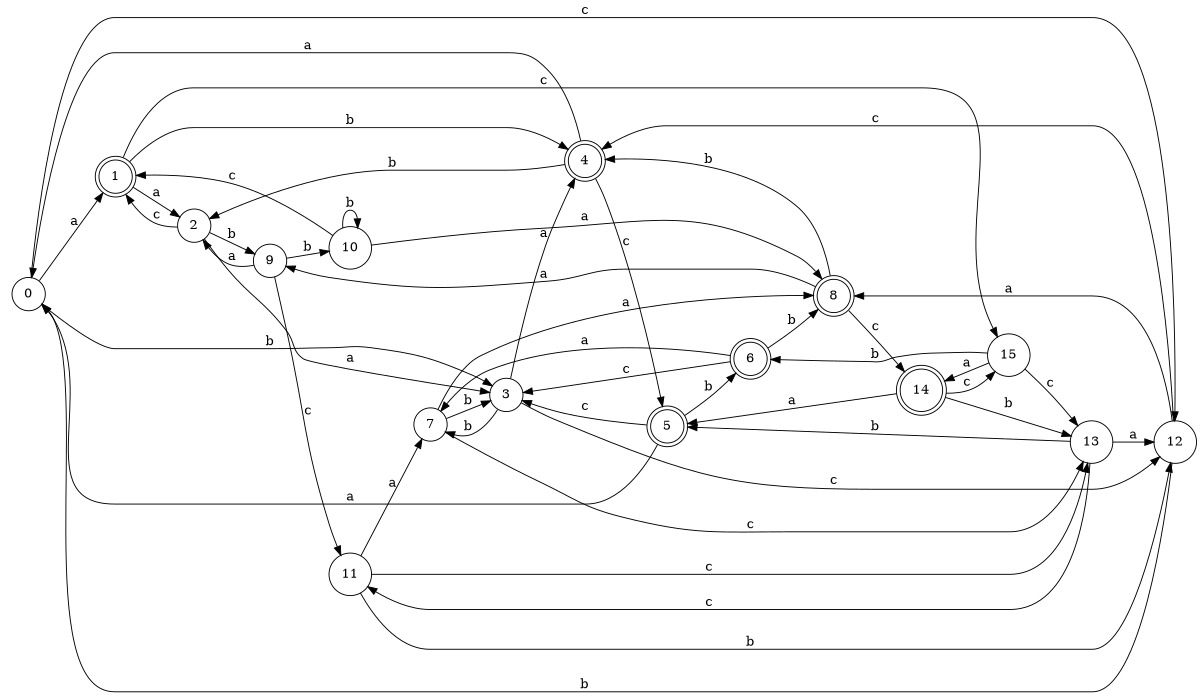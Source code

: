 digraph n13_6 {
__start0 [label="" shape="none"];

rankdir=LR;
size="8,5";

s0 [style="filled", color="black", fillcolor="white" shape="circle", label="0"];
s1 [style="rounded,filled", color="black", fillcolor="white" shape="doublecircle", label="1"];
s2 [style="filled", color="black", fillcolor="white" shape="circle", label="2"];
s3 [style="filled", color="black", fillcolor="white" shape="circle", label="3"];
s4 [style="rounded,filled", color="black", fillcolor="white" shape="doublecircle", label="4"];
s5 [style="rounded,filled", color="black", fillcolor="white" shape="doublecircle", label="5"];
s6 [style="rounded,filled", color="black", fillcolor="white" shape="doublecircle", label="6"];
s7 [style="filled", color="black", fillcolor="white" shape="circle", label="7"];
s8 [style="rounded,filled", color="black", fillcolor="white" shape="doublecircle", label="8"];
s9 [style="filled", color="black", fillcolor="white" shape="circle", label="9"];
s10 [style="filled", color="black", fillcolor="white" shape="circle", label="10"];
s11 [style="filled", color="black", fillcolor="white" shape="circle", label="11"];
s12 [style="filled", color="black", fillcolor="white" shape="circle", label="12"];
s13 [style="filled", color="black", fillcolor="white" shape="circle", label="13"];
s14 [style="rounded,filled", color="black", fillcolor="white" shape="doublecircle", label="14"];
s15 [style="filled", color="black", fillcolor="white" shape="circle", label="15"];
s0 -> s1 [label="a"];
s0 -> s3 [label="b"];
s0 -> s12 [label="c"];
s1 -> s2 [label="a"];
s1 -> s4 [label="b"];
s1 -> s15 [label="c"];
s2 -> s3 [label="a"];
s2 -> s9 [label="b"];
s2 -> s1 [label="c"];
s3 -> s4 [label="a"];
s3 -> s7 [label="b"];
s3 -> s12 [label="c"];
s4 -> s0 [label="a"];
s4 -> s2 [label="b"];
s4 -> s5 [label="c"];
s5 -> s0 [label="a"];
s5 -> s6 [label="b"];
s5 -> s3 [label="c"];
s6 -> s7 [label="a"];
s6 -> s8 [label="b"];
s6 -> s3 [label="c"];
s7 -> s8 [label="a"];
s7 -> s3 [label="b"];
s7 -> s13 [label="c"];
s8 -> s9 [label="a"];
s8 -> s4 [label="b"];
s8 -> s14 [label="c"];
s9 -> s2 [label="a"];
s9 -> s10 [label="b"];
s9 -> s11 [label="c"];
s10 -> s8 [label="a"];
s10 -> s10 [label="b"];
s10 -> s1 [label="c"];
s11 -> s7 [label="a"];
s11 -> s12 [label="b"];
s11 -> s13 [label="c"];
s12 -> s8 [label="a"];
s12 -> s0 [label="b"];
s12 -> s4 [label="c"];
s13 -> s12 [label="a"];
s13 -> s5 [label="b"];
s13 -> s11 [label="c"];
s14 -> s5 [label="a"];
s14 -> s13 [label="b"];
s14 -> s15 [label="c"];
s15 -> s14 [label="a"];
s15 -> s6 [label="b"];
s15 -> s13 [label="c"];

}